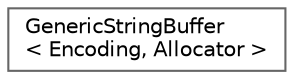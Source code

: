 digraph "Graphical Class Hierarchy"
{
 // LATEX_PDF_SIZE
  bgcolor="transparent";
  edge [fontname=Helvetica,fontsize=10,labelfontname=Helvetica,labelfontsize=10];
  node [fontname=Helvetica,fontsize=10,shape=box,height=0.2,width=0.4];
  rankdir="LR";
  Node0 [id="Node000000",label="GenericStringBuffer\l\< Encoding, Allocator \>",height=0.2,width=0.4,color="grey40", fillcolor="white", style="filled",URL="$class_generic_string_buffer.html",tooltip="Represents an in-memory output stream."];
}
